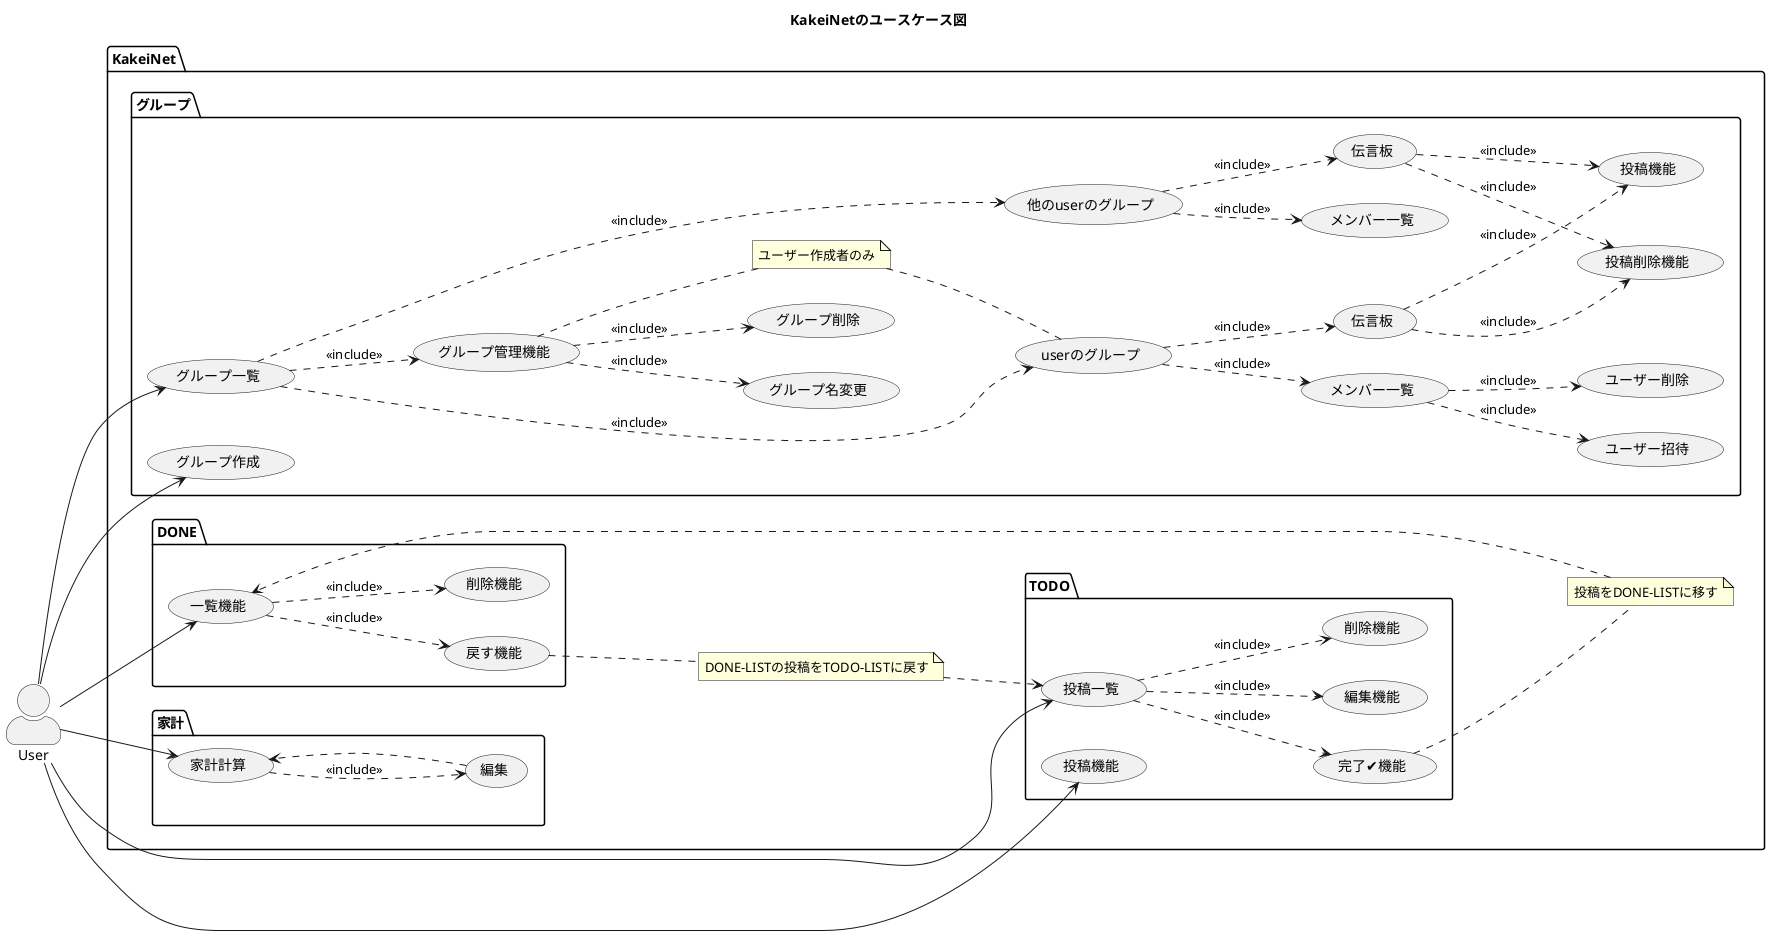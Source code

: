 @startuml
title KakeiNetのユースケース図
left to right direction
skinparam actorStyle awesome
actor User as u


package KakeiNet {
 

  package グループ {
    usecase "グループ一覧" as groups
    usecase "グループ作成" as mkgroup
    usecase "メンバー一覧" as members
    usecase "メンバー一覧" as othermembers
    usecase "グループ管理機能" as group_adim
    
    usecase "グループ名変更" as group_name_update
    usecase "グループ削除" as group_destroy
    usecase "ユーザー招待" as user_invite
    usecase "ユーザー削除" as user_destroy
    usecase "伝言板" as message_board
    usecase "伝言板" as other_message_board

    usecase "投稿機能" as ms_post
    usecase "投稿削除機能" as ms_destroy

    usecase "userのグループ" as owngroupedit
    usecase "他のuserのグループ" as othergroups
    
    note "ユーザー作成者のみ" as N3
  }
  package TODO {
    usecase "投稿機能" as post
    usecase "投稿一覧" as posts
    usecase "完了✔︎機能" as finish
    usecase "編集機能" as edit
    usecase "削除機能" as destroy

  
  }
  package DONE {
    usecase "一覧機能" as done
    usecase "戻す機能" as recover
    usecase "削除機能" as donedestroy
  } 
  package 家計 {
    usecase "家計計算" as household
    usecase "編集" as hhedit
  } 
note "投稿をDONE-LISTに移す" as N
note "DONE-LISTの投稿をTODO-LISTに戻す" as N2

}

posts  ..> finish:<<include>>
posts ..> edit :<<include>>
posts ..> destroy :<<include>>

household ..> hhedit :<<include>>
hhedit ..> household

done ..> recover :<<include>>
done ..> donedestroy :<<include>>

groups ..> owngroupedit :<<include>>

groups ..> othergroups :<<include>>
groups ..> group_adim :<<include>>


othergroups ..> othermembers :<<include>>
othergroups ..> other_message_board :<<include>>

owngroupedit ..> members :<<include>>
owngroupedit ..> message_board  :<<include>>


message_board ..>  ms_post :<<include>>
message_board ..>  ms_destroy :<<include>>
other_message_board ..>  ms_post :<<include>>
other_message_board ..>  ms_destroy :<<include>>


members ..> user_invite :<<include>>
members ..> user_destroy :<<include>>
group_adim ..> group_name_update :<<include>>
group_adim ..> group_destroy :<<include>>


(finish).. N 
(N) ..> done

(recover).. N2
(N2) ..> posts

(group_adim) .. N3
(N3) .. owngroupedit

u --> groups
u --> posts
u --> post
u --> done
u --> household
u --> mkgroup

@enduml